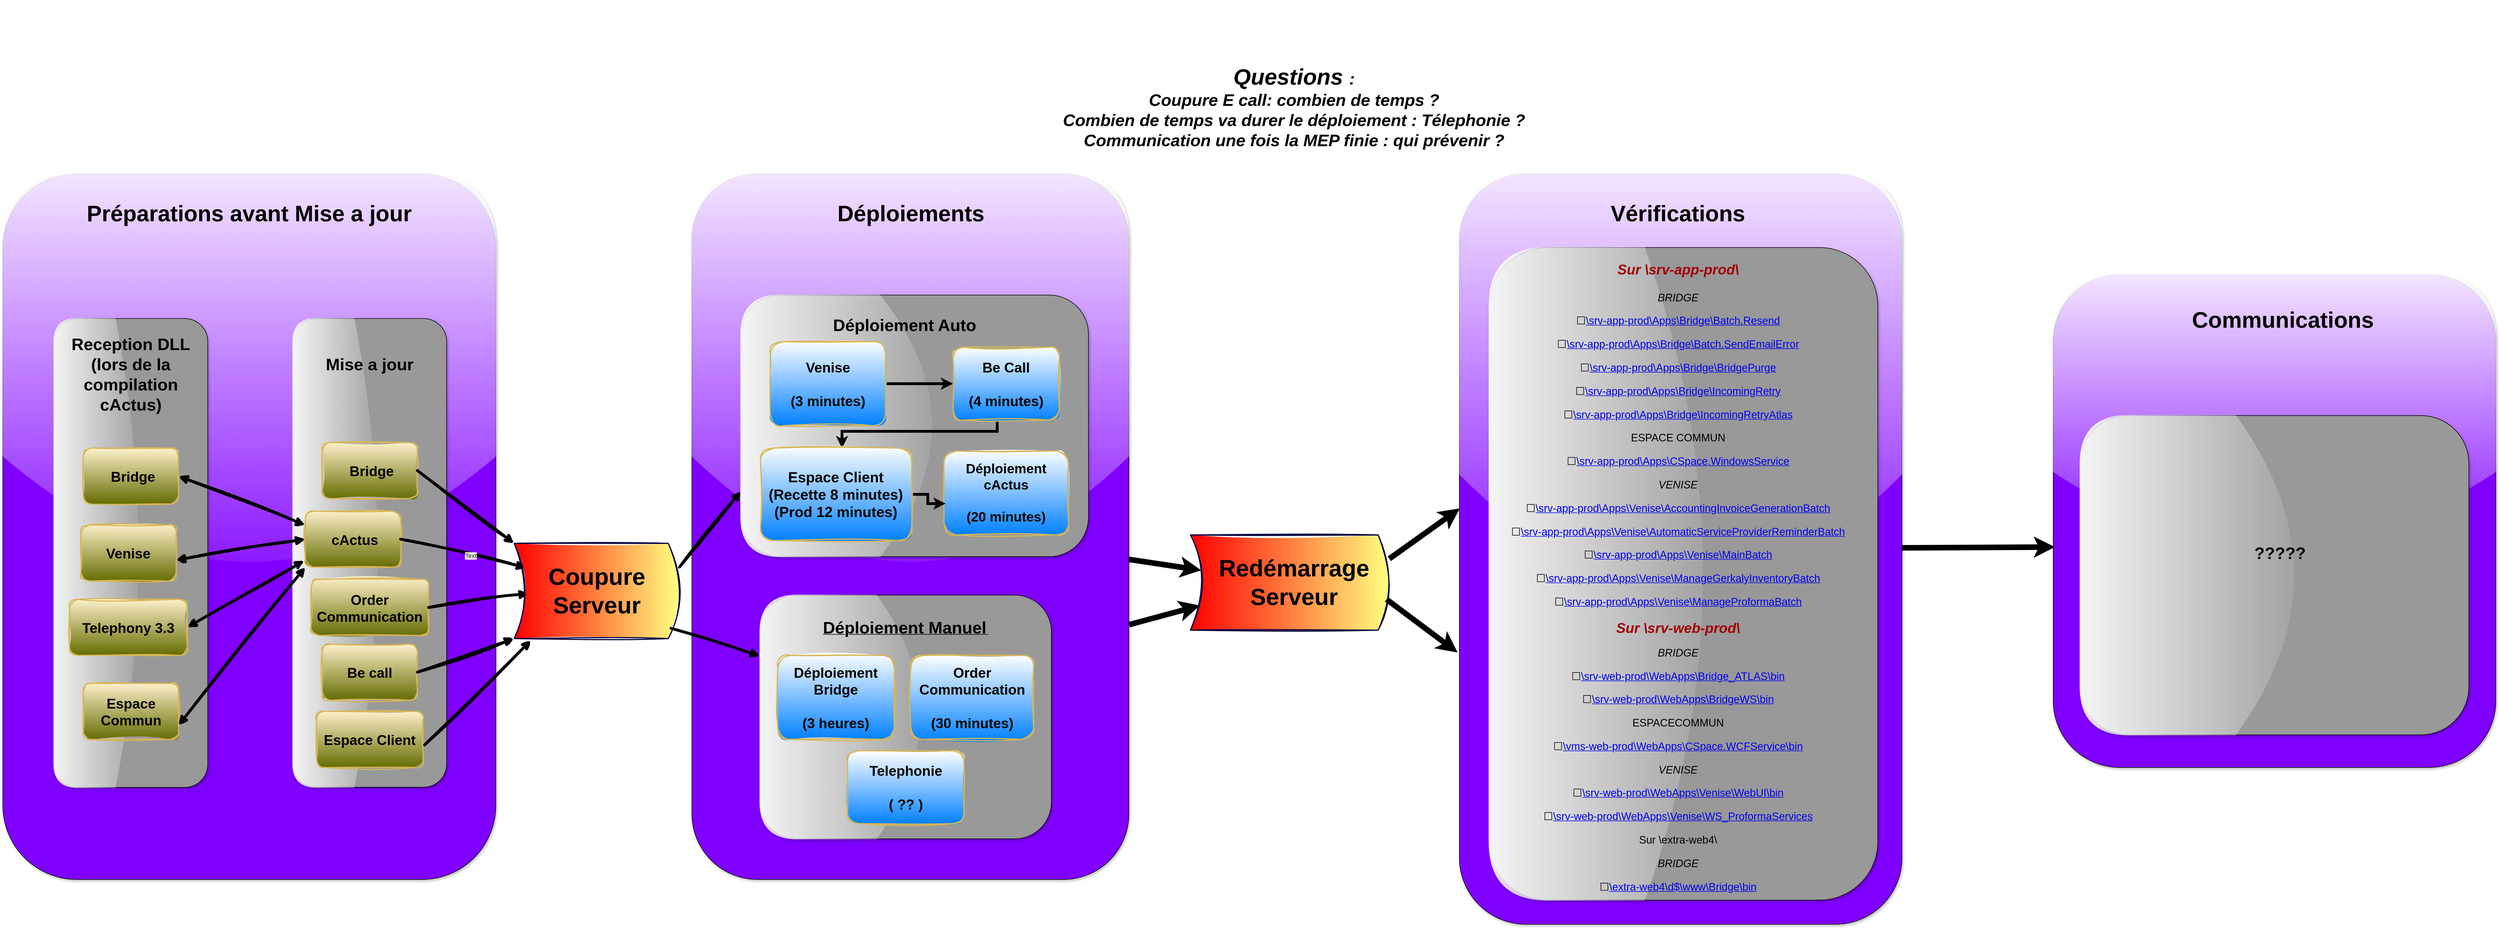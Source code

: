 <mxfile version="21.8.0" type="github">
  <diagram name="Page-1" id="7k1aj2y8sR3ZM2Jb246o">
    <mxGraphModel dx="3695" dy="2621" grid="1" gridSize="10" guides="1" tooltips="1" connect="1" arrows="1" fold="1" page="1" pageScale="1" pageWidth="827" pageHeight="1169" background="#ffffff" math="0" shadow="0">
      <root>
        <mxCell id="0" />
        <mxCell id="1" parent="0" />
        <mxCell id="R8f2JgNvHEQ_gIDhfDC0-46" value="" style="rounded=1;whiteSpace=wrap;html=1;glass=1;shadow=1;fillColor=#8000ff;fillStyle=auto;" parent="1" vertex="1">
          <mxGeometry x="2910" y="40" width="790" height="880" as="geometry" />
        </mxCell>
        <mxCell id="R8f2JgNvHEQ_gIDhfDC0-31" value="" style="rounded=1;whiteSpace=wrap;html=1;glass=1;shadow=1;fillColor=#8000ff;fillStyle=auto;" parent="1" vertex="1">
          <mxGeometry x="480" y="-140" width="780" height="1260" as="geometry" />
        </mxCell>
        <mxCell id="R8f2JgNvHEQ_gIDhfDC0-28" value="" style="rounded=1;whiteSpace=wrap;html=1;glass=1;shadow=1;fillColor=#8000ff;fillStyle=auto;" parent="1" vertex="1">
          <mxGeometry x="-750" y="-140" width="880" height="1260" as="geometry" />
        </mxCell>
        <mxCell id="R8f2JgNvHEQ_gIDhfDC0-17" value="" style="rounded=1;whiteSpace=wrap;html=1;rotation=-90;fillColor=#999999;shadow=1;glass=1;" parent="1" vertex="1">
          <mxGeometry x="644.17" y="570" width="435.05" height="520" as="geometry" />
        </mxCell>
        <mxCell id="R8f2JgNvHEQ_gIDhfDC0-15" value="" style="rounded=1;whiteSpace=wrap;html=1;rotation=-90;fillColor=#999999;shadow=1;glass=1;" parent="1" vertex="1">
          <mxGeometry x="644.17" width="466.97" height="620.44" as="geometry" />
        </mxCell>
        <mxCell id="R8f2JgNvHEQ_gIDhfDC0-8" value="" style="rounded=1;whiteSpace=wrap;html=1;rotation=-90;fillColor=#999999;shadow=1;glass=1;" parent="1" vertex="1">
          <mxGeometry x="-940" y="400" width="837.18" height="274.38" as="geometry" />
        </mxCell>
        <mxCell id="R8f2JgNvHEQ_gIDhfDC0-7" value="" style="rounded=1;whiteSpace=wrap;html=1;rotation=-90;fillColor=#999999;shadow=1;glass=1;" parent="1" vertex="1">
          <mxGeometry x="-513.4" y="399.81" width="836.8" height="274.38" as="geometry" />
        </mxCell>
        <mxCell id="wenwSTG3TXSl4FGpa-59-1" value="&lt;div style=&quot;font-size: 25px;&quot;&gt;&lt;font style=&quot;font-size: 25px;&quot;&gt;&lt;b&gt;&amp;nbsp;Bridge&lt;/b&gt;&lt;b&gt;&lt;font style=&quot;font-size: 25px;&quot;&gt;&lt;br&gt;&lt;/font&gt;&lt;/b&gt;&lt;/font&gt;&lt;/div&gt;" style="rounded=1;whiteSpace=wrap;html=1;fillColor=#fff2cc;strokeColor=#d6b656;gradientColor=#646c00;sketch=1;curveFitting=1;jiggle=2;shadow=0;strokeWidth=2;" parent="1" vertex="1">
          <mxGeometry x="-180" y="340" width="170" height="100" as="geometry" />
        </mxCell>
        <mxCell id="wenwSTG3TXSl4FGpa-59-3" value="&lt;div style=&quot;font-size: 21px;&quot;&gt;&lt;font size=&quot;1&quot;&gt;&lt;b&gt;&lt;font style=&quot;font-size: 25px;&quot;&gt;&amp;nbsp;cActus&lt;/font&gt;&lt;/b&gt;&lt;/font&gt;&lt;/div&gt;" style="rounded=1;whiteSpace=wrap;html=1;fillColor=#fff2cc;strokeColor=#d6b656;gradientColor=#646c00;sketch=1;curveFitting=1;jiggle=2;shadow=0;strokeWidth=2;" parent="1" vertex="1">
          <mxGeometry x="-210" y="462.5" width="170" height="100" as="geometry" />
        </mxCell>
        <mxCell id="wenwSTG3TXSl4FGpa-59-4" value="" style="endArrow=classic;html=1;rounded=0;exitX=1;exitY=0.5;exitDx=0;exitDy=0;entryX=1;entryY=1;entryDx=0;entryDy=0;sketch=1;curveFitting=1;jiggle=2;shadow=0;strokeWidth=5;" parent="1" source="wenwSTG3TXSl4FGpa-59-1" target="wenwSTG3TXSl4FGpa-59-17" edge="1">
          <mxGeometry width="50" height="50" relative="1" as="geometry">
            <mxPoint x="200" y="670" as="sourcePoint" />
            <mxPoint x="137.98" y="574.98" as="targetPoint" />
          </mxGeometry>
        </mxCell>
        <mxCell id="wenwSTG3TXSl4FGpa-59-5" value="" style="endArrow=classic;html=1;rounded=0;exitX=1;exitY=0.5;exitDx=0;exitDy=0;entryX=0.927;entryY=0.746;entryDx=0;entryDy=0;sketch=1;curveFitting=1;jiggle=2;shadow=0;strokeWidth=5;entryPerimeter=0;" parent="1" source="wenwSTG3TXSl4FGpa-59-3" target="wenwSTG3TXSl4FGpa-59-17" edge="1">
          <mxGeometry width="50" height="50" relative="1" as="geometry">
            <mxPoint x="80" y="540" as="sourcePoint" />
            <mxPoint x="139.0" y="595.0" as="targetPoint" />
          </mxGeometry>
        </mxCell>
        <mxCell id="R8f2JgNvHEQ_gIDhfDC0-33" value="Text" style="edgeLabel;html=1;align=center;verticalAlign=middle;resizable=0;points=[];" parent="wenwSTG3TXSl4FGpa-59-5" vertex="1" connectable="0">
          <mxGeometry x="0.125" y="-1" relative="1" as="geometry">
            <mxPoint x="-1" as="offset" />
          </mxGeometry>
        </mxCell>
        <mxCell id="wenwSTG3TXSl4FGpa-59-7" value="&lt;div style=&quot;font-size: 25px;&quot;&gt;&lt;font style=&quot;font-size: 25px;&quot;&gt;&lt;b&gt;Order Communication&lt;/b&gt; &lt;br&gt;&lt;/font&gt;&lt;/div&gt;" style="rounded=1;whiteSpace=wrap;html=1;fillColor=#fff2cc;strokeColor=#d6b656;gradientColor=#646c00;sketch=1;curveFitting=1;jiggle=2;shadow=0;strokeWidth=2;" parent="1" vertex="1">
          <mxGeometry x="-200" y="584.5" width="210" height="100" as="geometry" />
        </mxCell>
        <mxCell id="wenwSTG3TXSl4FGpa-59-8" value="" style="endArrow=classic;html=1;rounded=0;exitX=1;exitY=0.5;exitDx=0;exitDy=0;entryX=0.911;entryY=0.475;entryDx=0;entryDy=0;sketch=1;curveFitting=1;jiggle=2;shadow=0;strokeWidth=5;entryPerimeter=0;" parent="1" source="wenwSTG3TXSl4FGpa-59-7" target="wenwSTG3TXSl4FGpa-59-17" edge="1">
          <mxGeometry width="50" height="50" relative="1" as="geometry">
            <mxPoint y="650" as="sourcePoint" />
            <mxPoint x="139.0" y="630.0" as="targetPoint" />
          </mxGeometry>
        </mxCell>
        <mxCell id="wenwSTG3TXSl4FGpa-59-9" value="&lt;div style=&quot;font-size: 25px;&quot;&gt;&lt;font style=&quot;font-size: 25px;&quot;&gt;&lt;b&gt;Be call&lt;/b&gt;&lt;br&gt;&lt;/font&gt;&lt;/div&gt;" style="rounded=1;whiteSpace=wrap;html=1;fillColor=#fff2cc;strokeColor=#d6b656;gradientColor=#646c00;sketch=1;curveFitting=1;jiggle=2;shadow=0;strokeWidth=2;" parent="1" vertex="1">
          <mxGeometry x="-180" y="700" width="170" height="100" as="geometry" />
        </mxCell>
        <mxCell id="wenwSTG3TXSl4FGpa-59-10" value="" style="endArrow=classic;html=1;rounded=0;exitX=1;exitY=0.5;exitDx=0;exitDy=0;entryX=1;entryY=0;entryDx=0;entryDy=0;sketch=1;curveFitting=1;jiggle=2;shadow=0;strokeWidth=5;" parent="1" source="wenwSTG3TXSl4FGpa-59-9" target="wenwSTG3TXSl4FGpa-59-17" edge="1">
          <mxGeometry width="50" height="50" relative="1" as="geometry">
            <mxPoint y="700" as="sourcePoint" />
            <mxPoint x="140.02" y="657.02" as="targetPoint" />
          </mxGeometry>
        </mxCell>
        <mxCell id="wenwSTG3TXSl4FGpa-59-11" value="&lt;div style=&quot;font-size: 21px;&quot;&gt;&lt;font size=&quot;1&quot;&gt;&lt;b style=&quot;font-size: 25px;&quot;&gt;Telephony 3.3&lt;/b&gt;&lt;/font&gt;&lt;/div&gt;" style="rounded=1;whiteSpace=wrap;html=1;fillColor=#fff2cc;strokeColor=#d6b656;gradientColor=#646c00;sketch=1;curveFitting=1;jiggle=2;shadow=0;strokeWidth=2;" parent="1" vertex="1">
          <mxGeometry x="-630.71" y="620" width="210" height="100" as="geometry" />
        </mxCell>
        <mxCell id="wenwSTG3TXSl4FGpa-59-13" value="" style="endArrow=classic;startArrow=classic;html=1;rounded=0;exitX=-0.01;exitY=0.884;exitDx=0;exitDy=0;entryX=1;entryY=0.5;entryDx=0;entryDy=0;sketch=1;curveFitting=1;jiggle=2;shadow=0;strokeWidth=5;exitPerimeter=0;" parent="1" source="wenwSTG3TXSl4FGpa-59-3" target="wenwSTG3TXSl4FGpa-59-11" edge="1">
          <mxGeometry width="50" height="50" relative="1" as="geometry">
            <mxPoint x="310" y="600" as="sourcePoint" />
            <mxPoint x="360" y="550" as="targetPoint" />
            <Array as="points" />
          </mxGeometry>
        </mxCell>
        <mxCell id="wenwSTG3TXSl4FGpa-59-14" value="&lt;div style=&quot;font-size: 21px;&quot;&gt;&lt;font size=&quot;1&quot;&gt;&lt;b style=&quot;font-size: 25px;&quot;&gt;Venise&lt;/b&gt;&lt;/font&gt;&lt;/div&gt;" style="rounded=1;whiteSpace=wrap;html=1;fillColor=#fff2cc;strokeColor=#d6b656;gradientColor=#646c00;sketch=1;curveFitting=1;jiggle=2;shadow=0;strokeWidth=2;" parent="1" vertex="1">
          <mxGeometry x="-610.71" y="487.19" width="170" height="100" as="geometry" />
        </mxCell>
        <mxCell id="wenwSTG3TXSl4FGpa-59-17" value="" style="shape=dataStorage;whiteSpace=wrap;html=1;fixedSize=1;rotation=-180;gradientColor=#ff0000;fillColor=#ffff80;gradientDirection=east;sketch=1;curveFitting=1;jiggle=2;shadow=0;strokeWidth=2;strokeColor=#000040;" parent="1" vertex="1">
          <mxGeometry x="162.81" y="520" width="295" height="170" as="geometry" />
        </mxCell>
        <mxCell id="wenwSTG3TXSl4FGpa-59-18" value="&lt;font style=&quot;font-size: 42px;&quot;&gt;&lt;br&gt;&lt;b&gt;&lt;font style=&quot;font-size: 42px;&quot;&gt;Coupure Serveur&lt;/font&gt;&lt;/b&gt;&lt;br&gt;&lt;br&gt;&lt;/font&gt;" style="text;html=1;strokeColor=none;fillColor=none;align=center;verticalAlign=middle;whiteSpace=wrap;rounded=0;" parent="1" vertex="1">
          <mxGeometry x="220" y="562.5" width="180.62" height="85" as="geometry" />
        </mxCell>
        <mxCell id="R8f2JgNvHEQ_gIDhfDC0-3" value="&lt;b style=&quot;font-size: 30px;&quot;&gt;Mise a jour &lt;br&gt;&lt;/b&gt;" style="text;html=1;strokeColor=none;fillColor=none;align=center;verticalAlign=middle;whiteSpace=wrap;rounded=0;" parent="1" vertex="1">
          <mxGeometry x="-210" y="170" width="230" height="60" as="geometry" />
        </mxCell>
        <mxCell id="R8f2JgNvHEQ_gIDhfDC0-9" value="&lt;font style=&quot;font-size: 30px;&quot;&gt;&lt;b&gt;Reception DLL (lors de la compilation cActus)&lt;/b&gt;&lt;font style=&quot;font-size: 30px;&quot;&gt;&lt;b&gt;&lt;br&gt;&lt;/b&gt;&lt;/font&gt;&lt;/font&gt;" style="text;html=1;strokeColor=none;fillColor=none;align=center;verticalAlign=middle;whiteSpace=wrap;rounded=0;" parent="1" vertex="1">
          <mxGeometry x="-630.71" y="150" width="218.59" height="135" as="geometry" />
        </mxCell>
        <mxCell id="R8f2JgNvHEQ_gIDhfDC0-10" value="" style="endArrow=classic;startArrow=classic;html=1;rounded=0;entryX=0.998;entryY=0.627;entryDx=0;entryDy=0;sketch=1;curveFitting=1;jiggle=2;shadow=0;strokeWidth=5;entryPerimeter=0;exitX=0;exitY=0.5;exitDx=0;exitDy=0;" parent="1" source="wenwSTG3TXSl4FGpa-59-3" target="wenwSTG3TXSl4FGpa-59-14" edge="1">
          <mxGeometry width="50" height="50" relative="1" as="geometry">
            <mxPoint x="-170" y="580" as="sourcePoint" />
            <mxPoint x="-440" y="680" as="targetPoint" />
            <Array as="points" />
          </mxGeometry>
        </mxCell>
        <mxCell id="R8f2JgNvHEQ_gIDhfDC0-12" value="&lt;div style=&quot;font-size: 25px;&quot;&gt;&lt;font style=&quot;font-size: 25px;&quot;&gt;&lt;b&gt;&lt;font style=&quot;font-size: 25px;&quot;&gt;Espace Client &lt;/font&gt;&lt;/b&gt;&lt;br&gt;&lt;/font&gt;&lt;/div&gt;" style="rounded=1;whiteSpace=wrap;html=1;fillColor=#fff2cc;strokeColor=#d6b656;gradientColor=#646c00;sketch=1;curveFitting=1;jiggle=2;shadow=0;strokeWidth=2;" parent="1" vertex="1">
          <mxGeometry x="-190" y="820" width="190" height="100" as="geometry" />
        </mxCell>
        <mxCell id="R8f2JgNvHEQ_gIDhfDC0-13" value="" style="endArrow=classic;html=1;rounded=0;exitX=1.015;exitY=0.599;exitDx=0;exitDy=0;entryX=0.898;entryY=-0.019;entryDx=0;entryDy=0;sketch=1;curveFitting=1;jiggle=2;shadow=0;strokeWidth=5;exitPerimeter=0;entryPerimeter=0;" parent="1" source="R8f2JgNvHEQ_gIDhfDC0-12" target="wenwSTG3TXSl4FGpa-59-17" edge="1">
          <mxGeometry width="50" height="50" relative="1" as="geometry">
            <mxPoint y="760" as="sourcePoint" />
            <mxPoint x="138" y="688" as="targetPoint" />
          </mxGeometry>
        </mxCell>
        <mxCell id="R8f2JgNvHEQ_gIDhfDC0-16" value="&lt;font size=&quot;1&quot;&gt;&lt;b style=&quot;font-size: 30px;&quot;&gt;Déploiement Auto&lt;/b&gt;&lt;/font&gt;&amp;nbsp; " style="text;html=1;strokeColor=none;fillColor=none;align=center;verticalAlign=middle;whiteSpace=wrap;rounded=0;" parent="1" vertex="1">
          <mxGeometry x="633.39" y="100" width="456.6" height="60" as="geometry" />
        </mxCell>
        <mxCell id="R8f2JgNvHEQ_gIDhfDC0-18" value="&lt;u&gt;&lt;font size=&quot;1&quot;&gt;&lt;b style=&quot;font-size: 30px;&quot;&gt;Déploiement Manuel&lt;/b&gt;&lt;/font&gt;&amp;nbsp; &lt;/u&gt;" style="text;html=1;strokeColor=none;fillColor=none;align=center;verticalAlign=middle;whiteSpace=wrap;rounded=0;" parent="1" vertex="1">
          <mxGeometry x="633.39" y="640" width="456.6" height="60" as="geometry" />
        </mxCell>
        <mxCell id="R8f2JgNvHEQ_gIDhfDC0-19" value="" style="endArrow=classic;html=1;rounded=0;exitX=0.051;exitY=0.108;exitDx=0;exitDy=0;entryX=0.75;entryY=0;entryDx=0;entryDy=0;shadow=0;strokeWidth=5;exitPerimeter=0;sketch=1;curveFitting=1;jiggle=2;" parent="1" source="wenwSTG3TXSl4FGpa-59-17" target="R8f2JgNvHEQ_gIDhfDC0-17" edge="1">
          <mxGeometry width="50" height="50" relative="1" as="geometry">
            <mxPoint x="385.63" y="720" as="sourcePoint" />
            <mxPoint x="575.63" y="880" as="targetPoint" />
          </mxGeometry>
        </mxCell>
        <mxCell id="R8f2JgNvHEQ_gIDhfDC0-20" value="" style="endArrow=classic;html=1;rounded=0;exitX=0;exitY=0.75;exitDx=0;exitDy=0;entryX=0.25;entryY=0;entryDx=0;entryDy=0;sketch=1;curveFitting=1;jiggle=2;shadow=0;strokeWidth=5;" parent="1" source="wenwSTG3TXSl4FGpa-59-17" target="R8f2JgNvHEQ_gIDhfDC0-15" edge="1">
          <mxGeometry width="50" height="50" relative="1" as="geometry">
            <mxPoint x="413" y="170" as="sourcePoint" />
            <mxPoint x="602" y="333" as="targetPoint" />
          </mxGeometry>
        </mxCell>
        <mxCell id="R8f2JgNvHEQ_gIDhfDC0-21" value="&lt;div style=&quot;font-size: 25px;&quot;&gt;&lt;font style=&quot;font-size: 25px;&quot;&gt;&lt;b&gt;Déploiement Bridge&lt;/b&gt;&lt;/font&gt;&lt;/div&gt;&lt;div style=&quot;font-size: 25px;&quot;&gt;&lt;font style=&quot;font-size: 25px;&quot;&gt;&lt;b&gt;&lt;br&gt;&lt;/b&gt;&lt;b&gt;&lt;font style=&quot;font-size: 25px;&quot;&gt; &lt;/font&gt;&lt;/b&gt;&lt;/font&gt;&lt;/div&gt;&lt;div style=&quot;font-size: 25px;&quot;&gt;&lt;font style=&quot;font-size: 25px;&quot;&gt;&lt;b&gt;&lt;font style=&quot;font-size: 25px;&quot;&gt;(3 heures)&lt;/font&gt;&lt;/b&gt;&lt;/font&gt;&lt;/div&gt;" style="rounded=1;whiteSpace=wrap;html=1;fillColor=#0080ff;strokeColor=#d6b656;gradientColor=#ffffff;sketch=1;curveFitting=1;jiggle=2;shadow=0;strokeWidth=2;fillStyle=solid;gradientDirection=north;" parent="1" vertex="1">
          <mxGeometry x="633.39" y="720" width="208.08" height="150" as="geometry" />
        </mxCell>
        <mxCell id="R8f2JgNvHEQ_gIDhfDC0-22" value="&lt;div style=&quot;font-size: 24px;&quot;&gt;&lt;font style=&quot;font-size: 24px;&quot;&gt;&lt;b&gt;Déploiement cActus&lt;/b&gt;&lt;/font&gt;&lt;/div&gt;&lt;div style=&quot;font-size: 24px;&quot;&gt;&lt;font style=&quot;font-size: 24px;&quot;&gt;&lt;b&gt;&lt;br&gt;&lt;/b&gt;&lt;b&gt;&lt;font style=&quot;font-size: 24px;&quot;&gt; &lt;/font&gt;&lt;/b&gt;&lt;/font&gt;&lt;/div&gt;&lt;div style=&quot;font-size: 24px;&quot;&gt;&lt;font style=&quot;font-size: 24px;&quot;&gt;&lt;b&gt;&lt;font style=&quot;font-size: 24px;&quot;&gt;(20 minutes)&lt;/font&gt;&lt;/b&gt;&lt;/font&gt;&lt;/div&gt;" style="rounded=1;whiteSpace=wrap;html=1;fillColor=#0080ff;strokeColor=#d6b656;gradientColor=#ffffff;sketch=1;curveFitting=1;jiggle=2;shadow=0;strokeWidth=2;fillStyle=solid;gradientDirection=north;" parent="1" vertex="1">
          <mxGeometry x="930" y="355" width="222.25" height="150" as="geometry" />
        </mxCell>
        <mxCell id="R8f2JgNvHEQ_gIDhfDC0-23" value="&lt;div style=&quot;font-size: 25px;&quot;&gt;&lt;font style=&quot;font-size: 25px;&quot;&gt;&lt;b&gt;Order&lt;/b&gt;&lt;/font&gt;&lt;/div&gt;&lt;div style=&quot;font-size: 25px;&quot;&gt;&lt;font style=&quot;font-size: 25px;&quot;&gt;&lt;b&gt;Communication&lt;/b&gt;&lt;/font&gt;&lt;/div&gt;&lt;div style=&quot;font-size: 25px;&quot;&gt;&lt;font style=&quot;font-size: 25px;&quot;&gt;&lt;b&gt;&lt;br&gt;&lt;/b&gt;&lt;b&gt;&lt;font style=&quot;font-size: 25px;&quot;&gt; &lt;/font&gt;&lt;/b&gt;&lt;/font&gt;&lt;/div&gt;&lt;div style=&quot;font-size: 25px;&quot;&gt;&lt;font style=&quot;font-size: 25px;&quot;&gt;&lt;b&gt;&lt;font style=&quot;font-size: 25px;&quot;&gt;(30 minutes)&lt;/font&gt;&lt;/b&gt;&lt;/font&gt;&lt;/div&gt;" style="rounded=1;whiteSpace=wrap;html=1;fillColor=#0080ff;strokeColor=#d6b656;gradientColor=#ffffff;sketch=1;curveFitting=1;jiggle=2;shadow=0;strokeWidth=2;fillStyle=solid;gradientDirection=north;" parent="1" vertex="1">
          <mxGeometry x="870.77" y="720" width="219.22" height="150" as="geometry" />
        </mxCell>
        <mxCell id="D4PAs6iwr3IipX_CCxTV-9" style="edgeStyle=orthogonalEdgeStyle;rounded=0;orthogonalLoop=1;jettySize=auto;html=1;strokeWidth=5;" edge="1" parent="1" source="R8f2JgNvHEQ_gIDhfDC0-24" target="R8f2JgNvHEQ_gIDhfDC0-25">
          <mxGeometry relative="1" as="geometry">
            <Array as="points">
              <mxPoint x="1025" y="320" />
              <mxPoint x="748" y="320" />
            </Array>
          </mxGeometry>
        </mxCell>
        <mxCell id="R8f2JgNvHEQ_gIDhfDC0-24" value="&lt;div style=&quot;font-size: 25px;&quot;&gt;&lt;font style=&quot;font-size: 25px;&quot;&gt;&lt;b&gt;Be Call&lt;/b&gt;&lt;/font&gt;&lt;/div&gt;&lt;div style=&quot;font-size: 25px;&quot;&gt;&lt;font style=&quot;font-size: 25px;&quot;&gt;&lt;b&gt;&lt;br&gt;&lt;/b&gt;&lt;b&gt;&lt;font style=&quot;font-size: 25px;&quot;&gt; &lt;/font&gt;&lt;/b&gt;&lt;/font&gt;&lt;/div&gt;&lt;div style=&quot;font-size: 25px;&quot;&gt;&lt;font style=&quot;font-size: 25px;&quot;&gt;&lt;b&gt;&lt;font style=&quot;font-size: 25px;&quot;&gt;(4 minutes)&lt;/font&gt;&lt;/b&gt;&lt;/font&gt;&lt;/div&gt;" style="rounded=1;whiteSpace=wrap;html=1;fillColor=#0080ff;strokeColor=#d6b656;gradientColor=#ffffff;sketch=1;curveFitting=1;jiggle=2;shadow=0;strokeWidth=2;fillStyle=solid;gradientDirection=north;" parent="1" vertex="1">
          <mxGeometry x="946.13" y="170" width="190" height="130" as="geometry" />
        </mxCell>
        <mxCell id="D4PAs6iwr3IipX_CCxTV-10" style="edgeStyle=orthogonalEdgeStyle;rounded=0;orthogonalLoop=1;jettySize=auto;html=1;strokeWidth=5;entryX=0.013;entryY=0.627;entryDx=0;entryDy=0;entryPerimeter=0;" edge="1" parent="1" source="R8f2JgNvHEQ_gIDhfDC0-25" target="R8f2JgNvHEQ_gIDhfDC0-22">
          <mxGeometry relative="1" as="geometry" />
        </mxCell>
        <mxCell id="R8f2JgNvHEQ_gIDhfDC0-25" value="&lt;div style=&quot;font-size: 26px;&quot;&gt;&lt;font style=&quot;font-size: 26px;&quot;&gt;&lt;b&gt;Espace Client&lt;/b&gt;&lt;/font&gt;&lt;/div&gt;&lt;div style=&quot;font-size: 26px;&quot;&gt;&lt;font style=&quot;font-size: 26px;&quot;&gt;&lt;b&gt;&lt;font style=&quot;font-size: 26px;&quot;&gt;(Recette 8 minutes)&lt;/font&gt;&lt;/b&gt;&lt;/font&gt;&lt;/div&gt;&lt;div style=&quot;font-size: 26px;&quot;&gt;&lt;font style=&quot;font-size: 26px;&quot;&gt;&lt;b&gt;&lt;font style=&quot;font-size: 26px;&quot;&gt;(Prod 12 minutes)&lt;/font&gt;&lt;/b&gt;&lt;/font&gt;&lt;/div&gt;" style="rounded=1;whiteSpace=wrap;html=1;fillColor=#0080ff;strokeColor=#d6b656;gradientColor=#ffffff;sketch=1;curveFitting=1;jiggle=2;shadow=0;strokeWidth=2;fillStyle=solid;gradientDirection=north;" parent="1" vertex="1">
          <mxGeometry x="602.43" y="350" width="270" height="165" as="geometry" />
        </mxCell>
        <mxCell id="D4PAs6iwr3IipX_CCxTV-8" style="edgeStyle=orthogonalEdgeStyle;rounded=0;orthogonalLoop=1;jettySize=auto;html=1;strokeWidth=5;" edge="1" parent="1" source="R8f2JgNvHEQ_gIDhfDC0-26" target="R8f2JgNvHEQ_gIDhfDC0-24">
          <mxGeometry relative="1" as="geometry" />
        </mxCell>
        <mxCell id="R8f2JgNvHEQ_gIDhfDC0-26" value="&lt;div style=&quot;font-size: 25px;&quot;&gt;&lt;font style=&quot;font-size: 25px;&quot;&gt;&lt;b&gt;Venise&lt;/b&gt;&lt;/font&gt;&lt;/div&gt;&lt;div style=&quot;font-size: 25px;&quot;&gt;&lt;font style=&quot;font-size: 25px;&quot;&gt;&lt;b&gt;&lt;br&gt;&lt;/b&gt;&lt;b&gt;&lt;font style=&quot;font-size: 25px;&quot;&gt; &lt;/font&gt;&lt;/b&gt;&lt;/font&gt;&lt;/div&gt;&lt;div style=&quot;font-size: 25px;&quot;&gt;&lt;font style=&quot;font-size: 25px;&quot;&gt;&lt;b&gt;&lt;font style=&quot;font-size: 25px;&quot;&gt;(3 minutes)&lt;/font&gt;&lt;/b&gt;&lt;/font&gt;&lt;/div&gt;" style="rounded=1;whiteSpace=wrap;html=1;fillColor=#0080ff;strokeColor=#d6b656;gradientColor=#ffffff;sketch=1;curveFitting=1;jiggle=2;shadow=0;strokeWidth=2;fillStyle=solid;gradientDirection=north;" parent="1" vertex="1">
          <mxGeometry x="620" y="160" width="205.83" height="150" as="geometry" />
        </mxCell>
        <mxCell id="R8f2JgNvHEQ_gIDhfDC0-27" value="&lt;div style=&quot;font-size: 25px;&quot;&gt;&lt;font style=&quot;font-size: 25px;&quot;&gt;&lt;b&gt;Telephonie&lt;/b&gt;&lt;/font&gt;&lt;/div&gt;&lt;div style=&quot;font-size: 25px;&quot;&gt;&lt;font style=&quot;font-size: 25px;&quot;&gt;&lt;b&gt;&lt;br&gt;&lt;/b&gt;&lt;b&gt;&lt;font style=&quot;font-size: 25px;&quot;&gt; &lt;/font&gt;&lt;/b&gt;&lt;/font&gt;&lt;/div&gt;&lt;div style=&quot;font-size: 25px;&quot;&gt;&lt;font style=&quot;font-size: 25px;&quot;&gt;&lt;b&gt;&lt;font style=&quot;font-size: 25px;&quot;&gt;( ?? )&lt;/font&gt;&lt;/b&gt;&lt;/font&gt;&lt;/div&gt;" style="rounded=1;whiteSpace=wrap;html=1;fillColor=#0080ff;strokeColor=#d6b656;gradientColor=#ffffff;sketch=1;curveFitting=1;jiggle=2;shadow=0;strokeWidth=2;fillStyle=solid;gradientDirection=north;" parent="1" vertex="1">
          <mxGeometry x="757.65" y="890.27" width="208.08" height="130" as="geometry" />
        </mxCell>
        <mxCell id="R8f2JgNvHEQ_gIDhfDC0-29" value="&lt;b&gt;&lt;font style=&quot;font-size: 40px;&quot;&gt;Préparations avant Mise a jour&lt;/font&gt;&lt;/b&gt;" style="text;html=1;strokeColor=none;fillColor=none;align=center;verticalAlign=middle;whiteSpace=wrap;rounded=0;" parent="1" vertex="1">
          <mxGeometry x="-660" y="-140" width="700" height="140" as="geometry" />
        </mxCell>
        <mxCell id="R8f2JgNvHEQ_gIDhfDC0-32" value="&lt;div&gt;&lt;b&gt;&lt;font style=&quot;font-size: 40px;&quot;&gt;Déploiements&lt;/font&gt;&lt;/b&gt;&lt;/div&gt;" style="text;html=1;strokeColor=none;fillColor=none;align=center;verticalAlign=middle;whiteSpace=wrap;rounded=0;" parent="1" vertex="1">
          <mxGeometry x="521.21" y="-140" width="700" height="140" as="geometry" />
        </mxCell>
        <mxCell id="R8f2JgNvHEQ_gIDhfDC0-34" value="" style="rounded=1;whiteSpace=wrap;html=1;glass=1;shadow=1;fillColor=#8000ff;fillStyle=auto;" parent="1" vertex="1">
          <mxGeometry x="1850" y="-140" width="790" height="1340" as="geometry" />
        </mxCell>
        <mxCell id="R8f2JgNvHEQ_gIDhfDC0-35" value="&lt;div&gt;&lt;b&gt;&lt;font style=&quot;font-size: 40px;&quot;&gt;Vérifications&lt;/font&gt;&lt;/b&gt;&lt;/div&gt;" style="text;html=1;strokeColor=none;fillColor=none;align=center;verticalAlign=middle;whiteSpace=wrap;rounded=0;" parent="1" vertex="1">
          <mxGeometry x="1890" y="-140" width="700" height="140" as="geometry" />
        </mxCell>
        <mxCell id="R8f2JgNvHEQ_gIDhfDC0-37" value="" style="rounded=1;whiteSpace=wrap;html=1;rotation=-90;fillColor=#999999;shadow=1;glass=1;" parent="1" vertex="1">
          <mxGeometry x="1667.5" y="227.5" width="1165" height="693.7" as="geometry" />
        </mxCell>
        <mxCell id="R8f2JgNvHEQ_gIDhfDC0-36" value="&lt;p align=&quot;center&quot; style=&quot;font-size: 25px;&quot;&gt;&lt;font color=&quot;#a00000&quot;&gt;&lt;b&gt;&lt;font style=&quot;font-size: 25px;&quot;&gt;&lt;i&gt;&lt;font style=&quot;font-size: 25px;&quot;&gt;Sur \\srv-app-prod\&lt;/font&gt;&lt;/i&gt;&lt;/font&gt;&lt;/b&gt;&lt;/font&gt;&lt;/p&gt;&lt;p align=&quot;center&quot; style=&quot;font-size: 19px;&quot;&gt;&lt;font style=&quot;font-size: 19px;&quot;&gt;&lt;span lang=&quot;EN-GB&quot;&gt;&lt;i&gt;BRIDGE&lt;/i&gt;&lt;/span&gt;&lt;/font&gt;&lt;/p&gt;&lt;p align=&quot;center&quot; style=&quot;font-size: 19px;&quot;&gt;&lt;font style=&quot;font-size: 19px;&quot;&gt;&lt;font style=&quot;font-size: 19px;&quot;&gt;&lt;span lang=&quot;EN-GB&quot;&gt;&lt;span lang=&quot;FR&quot;&gt;☐&lt;/span&gt;&lt;/span&gt;&lt;a&gt;&lt;span lang=&quot;EN-GB&quot;&gt;\\srv-app-prod\Apps\Bridge\Batch.Resend&lt;/span&gt;&lt;/a&gt;&lt;/font&gt;&lt;/font&gt;&lt;/p&gt;&lt;p align=&quot;center&quot; style=&quot;font-size: 19px;&quot;&gt;&lt;font style=&quot;font-size: 19px;&quot;&gt;&lt;font style=&quot;font-size: 19px;&quot;&gt;&lt;span lang=&quot;EN-GB&quot;&gt;&lt;span lang=&quot;FR&quot;&gt;☐&lt;/span&gt;&lt;/span&gt;&lt;a&gt;&lt;span lang=&quot;EN-GB&quot;&gt;\\srv-app-prod\Apps\Bridge\Batch.SendEmailError&lt;/span&gt;&lt;/a&gt;&lt;/font&gt;&lt;/font&gt;&lt;/p&gt;&lt;p align=&quot;center&quot; style=&quot;font-size: 19px;&quot;&gt;&lt;font style=&quot;font-size: 19px;&quot;&gt;&lt;font style=&quot;font-size: 19px;&quot;&gt;&lt;span lang=&quot;EN-GB&quot;&gt;&lt;span lang=&quot;FR&quot;&gt;☐&lt;/span&gt;&lt;/span&gt;&lt;a&gt;&lt;span lang=&quot;EN-GB&quot;&gt;\\srv-app-prod\Apps\Bridge\BridgePurge&lt;/span&gt;&lt;/a&gt;&lt;/font&gt;&lt;/font&gt;&lt;/p&gt;&lt;p align=&quot;center&quot; style=&quot;font-size: 19px;&quot;&gt;&lt;font style=&quot;font-size: 19px;&quot;&gt;&lt;font style=&quot;font-size: 19px;&quot;&gt;&lt;span lang=&quot;EN-GB&quot;&gt;&lt;span lang=&quot;FR&quot;&gt;☐&lt;/span&gt;&lt;/span&gt;&lt;a&gt;&lt;span lang=&quot;EN-GB&quot;&gt;\\srv-app-prod\Apps\Bridge\IncomingRetry&lt;/span&gt;&lt;/a&gt;&lt;/font&gt;&lt;/font&gt;&lt;/p&gt;&lt;p align=&quot;center&quot; style=&quot;font-size: 19px;&quot;&gt;&lt;font style=&quot;font-size: 19px;&quot;&gt;&lt;font style=&quot;font-size: 19px;&quot;&gt;&lt;span lang=&quot;EN-GB&quot;&gt;&lt;span lang=&quot;FR&quot;&gt;☐&lt;/span&gt;&lt;/span&gt;&lt;a&gt;&lt;span lang=&quot;EN-GB&quot;&gt;\\srv-app-prod\Apps\Bridge\IncomingRetryAtlas&lt;/span&gt;&lt;/a&gt;&lt;/font&gt;&lt;/font&gt;&lt;/p&gt;&lt;p align=&quot;center&quot; style=&quot;font-size: 19px;&quot;&gt;&lt;font style=&quot;font-size: 19px;&quot;&gt;&lt;font style=&quot;font-size: 19px;&quot;&gt;&lt;span lang=&quot;EN-GB&quot;&gt;ESPACE COMMUN&lt;/span&gt;&lt;/font&gt;&lt;/font&gt;&lt;/p&gt;&lt;p align=&quot;center&quot; style=&quot;font-size: 19px;&quot;&gt;&lt;font style=&quot;font-size: 19px;&quot;&gt;&lt;font style=&quot;font-size: 19px;&quot;&gt;&lt;span lang=&quot;EN-GB&quot;&gt;&lt;span lang=&quot;FR&quot;&gt;☐&lt;/span&gt;&lt;/span&gt;&lt;a&gt;&lt;span lang=&quot;EN-GB&quot;&gt;\\srv-app-prod\Apps\CSpace.WindowsService&lt;/span&gt;&lt;/a&gt;&lt;/font&gt;&lt;/font&gt;&lt;/p&gt;&lt;p align=&quot;center&quot; style=&quot;font-size: 19px;&quot;&gt;&lt;font style=&quot;font-size: 19px;&quot;&gt;&lt;span lang=&quot;EN-GB&quot;&gt;&lt;i&gt;VENISE&lt;/i&gt;&lt;/span&gt;&lt;/font&gt;&lt;/p&gt;&lt;p align=&quot;center&quot; style=&quot;font-size: 19px;&quot;&gt;&lt;font style=&quot;font-size: 19px;&quot;&gt;&lt;font style=&quot;font-size: 19px;&quot;&gt;&lt;span lang=&quot;EN-GB&quot;&gt;&lt;span lang=&quot;FR&quot;&gt;☐&lt;/span&gt;&lt;/span&gt;&lt;a&gt;&lt;span lang=&quot;EN-GB&quot;&gt;\\srv-app-prod\Apps\Venise\AccountingInvoiceGenerationBatch&lt;/span&gt;&lt;/a&gt;&lt;/font&gt;&lt;/font&gt;&lt;/p&gt;&lt;p align=&quot;center&quot; style=&quot;font-size: 19px;&quot;&gt;&lt;font style=&quot;font-size: 19px;&quot;&gt;&lt;font style=&quot;font-size: 19px;&quot;&gt;&lt;span lang=&quot;EN-GB&quot;&gt;&lt;span lang=&quot;FR&quot;&gt;☐&lt;/span&gt;&lt;/span&gt;&lt;a&gt;&lt;span lang=&quot;EN-GB&quot;&gt;\\srv-app-prod\Apps\Venise\AutomaticServiceProviderReminderBatch&lt;/span&gt;&lt;/a&gt;&lt;/font&gt;&lt;/font&gt;&lt;/p&gt;&lt;p align=&quot;center&quot; style=&quot;font-size: 19px;&quot;&gt;&lt;font style=&quot;font-size: 19px;&quot;&gt;&lt;font style=&quot;font-size: 19px;&quot;&gt;&lt;span lang=&quot;EN-GB&quot;&gt;&lt;span lang=&quot;FR&quot;&gt;☐&lt;/span&gt;&lt;/span&gt;&lt;a&gt;&lt;span lang=&quot;EN-GB&quot;&gt;\\srv-app-prod\Apps\Venise\MainBatch&lt;/span&gt;&lt;/a&gt;&lt;/font&gt;&lt;/font&gt;&lt;/p&gt;&lt;p align=&quot;center&quot; style=&quot;font-size: 19px;&quot;&gt;&lt;font style=&quot;font-size: 19px;&quot;&gt;&lt;font style=&quot;font-size: 19px;&quot;&gt;&lt;span lang=&quot;EN-GB&quot;&gt;&lt;span lang=&quot;FR&quot;&gt;☐&lt;/span&gt;&lt;/span&gt;&lt;a&gt;&lt;span lang=&quot;EN-GB&quot;&gt;\\srv-app-prod\Apps\Venise\ManageGerkalyInventoryBatch&lt;/span&gt;&lt;/a&gt;&lt;/font&gt;&lt;/font&gt;&lt;/p&gt;&lt;p align=&quot;center&quot; style=&quot;font-size: 19px;&quot;&gt;&lt;font style=&quot;font-size: 19px;&quot;&gt;&lt;font style=&quot;font-size: 19px;&quot;&gt;&lt;span lang=&quot;EN-GB&quot;&gt;&lt;span lang=&quot;FR&quot;&gt;☐&lt;/span&gt;&lt;/span&gt;&lt;a&gt;&lt;span lang=&quot;EN-GB&quot;&gt;\\srv-app-prod\Apps\Venise\ManageProformaBatch&lt;/span&gt;&lt;/a&gt;&lt;/font&gt;&lt;/font&gt;&lt;/p&gt;&lt;p align=&quot;center&quot; style=&quot;font-size: 19px;&quot;&gt;&lt;font color=&quot;#a00000&quot;&gt;&lt;b&gt;&lt;font size=&quot;1&quot;&gt;&lt;i&gt;&lt;font&gt;&lt;font&gt;&lt;span style=&quot;font-size: 25px;&quot; lang=&quot;EN-GB&quot;&gt;Sur \\srv-web-prod\&lt;/span&gt;&lt;/font&gt;&lt;/font&gt;&lt;/i&gt;&lt;/font&gt;&lt;/b&gt;&lt;/font&gt;&lt;/p&gt;&lt;p align=&quot;center&quot; style=&quot;font-size: 19px;&quot;&gt;&lt;font style=&quot;font-size: 19px;&quot;&gt;&lt;span lang=&quot;EN-GB&quot;&gt;&lt;i&gt;BRIDGE&lt;/i&gt;&lt;/span&gt;&lt;/font&gt;&lt;/p&gt;&lt;p align=&quot;center&quot; style=&quot;font-size: 19px;&quot;&gt;&lt;font style=&quot;font-size: 19px;&quot;&gt;&lt;font style=&quot;font-size: 19px;&quot;&gt;&lt;span lang=&quot;EN-GB&quot;&gt;&lt;span lang=&quot;FR&quot;&gt;☐&lt;/span&gt;&lt;/span&gt;&lt;a&gt;&lt;span lang=&quot;EN-GB&quot;&gt;\\srv-web-prod\WebApps\Bridge_ATLAS\bin&lt;/span&gt;&lt;/a&gt;&lt;/font&gt;&lt;/font&gt;&lt;/p&gt;&lt;p align=&quot;center&quot; style=&quot;font-size: 19px;&quot;&gt;&lt;font style=&quot;font-size: 19px;&quot;&gt;&lt;font style=&quot;font-size: 19px;&quot;&gt;&lt;span lang=&quot;EN-GB&quot;&gt;&lt;span lang=&quot;FR&quot;&gt;☐&lt;/span&gt;&lt;/span&gt;&lt;a&gt;&lt;span lang=&quot;EN-GB&quot;&gt;\\srv-web-prod\WebApps\BridgeWS\bin&lt;/span&gt;&lt;/a&gt;&lt;/font&gt;&lt;/font&gt;&lt;/p&gt;&lt;p align=&quot;center&quot; style=&quot;font-size: 19px;&quot;&gt;&lt;font style=&quot;font-size: 19px;&quot;&gt;&lt;font style=&quot;font-size: 19px;&quot;&gt;&lt;span lang=&quot;EN-GB&quot;&gt;ESPACECOMMUN&lt;/span&gt;&lt;/font&gt;&lt;/font&gt;&lt;/p&gt;&lt;p align=&quot;center&quot; style=&quot;font-size: 19px;&quot;&gt;&lt;font style=&quot;font-size: 19px;&quot;&gt;&lt;font style=&quot;font-size: 19px;&quot;&gt;&lt;span lang=&quot;EN-GB&quot;&gt;&lt;span lang=&quot;FR&quot;&gt;☐&lt;/span&gt;&lt;/span&gt;&lt;a&gt;&lt;span lang=&quot;EN-GB&quot;&gt;\\vms-web-prod\WebApps\CSpace.WCFService\bin&lt;/span&gt;&lt;/a&gt;&lt;/font&gt;&lt;/font&gt;&lt;/p&gt;&lt;p align=&quot;center&quot; style=&quot;font-size: 19px;&quot;&gt;&lt;font style=&quot;font-size: 19px;&quot;&gt;&lt;span lang=&quot;EN-GB&quot;&gt;&lt;i&gt;VENISE&lt;/i&gt;&lt;/span&gt;&lt;/font&gt;&lt;/p&gt;&lt;p align=&quot;center&quot; style=&quot;font-size: 19px;&quot;&gt;&lt;font style=&quot;font-size: 19px;&quot;&gt;&lt;font style=&quot;font-size: 19px;&quot;&gt;&lt;span lang=&quot;EN-GB&quot;&gt;&lt;span lang=&quot;FR&quot;&gt;☐&lt;/span&gt;&lt;/span&gt;&lt;a&gt;&lt;span lang=&quot;EN-GB&quot;&gt;\\srv-web-prod\WebApps\Venise\WebUI\bin&lt;/span&gt;&lt;/a&gt;&lt;/font&gt;&lt;/font&gt;&lt;/p&gt;&lt;p align=&quot;center&quot; style=&quot;font-size: 19px;&quot;&gt;&lt;font style=&quot;font-size: 19px;&quot;&gt;&lt;font style=&quot;font-size: 19px;&quot;&gt;&lt;span lang=&quot;EN-GB&quot;&gt;&lt;span lang=&quot;FR&quot;&gt;☐&lt;/span&gt;&lt;/span&gt;&lt;a&gt;&lt;span lang=&quot;EN-GB&quot;&gt;\\srv-web-prod\WebApps\Venise\WS_ProformaServices&lt;/span&gt;&lt;/a&gt;&lt;/font&gt;&lt;/font&gt;&lt;/p&gt;&lt;p align=&quot;center&quot; style=&quot;font-size: 19px;&quot;&gt;&lt;font style=&quot;font-size: 19px;&quot;&gt;&lt;font style=&quot;font-size: 19px;&quot;&gt;&lt;span lang=&quot;EN-GB&quot;&gt;Sur \\extra-web4\&lt;/span&gt;&lt;/font&gt;&lt;/font&gt;&lt;/p&gt;&lt;p align=&quot;center&quot; style=&quot;font-size: 19px;&quot;&gt;&lt;font style=&quot;font-size: 19px;&quot;&gt;&lt;span lang=&quot;EN-GB&quot;&gt;&lt;i&gt;BRIDGE&lt;/i&gt;&lt;/span&gt;&lt;/font&gt;&lt;/p&gt;&lt;p align=&quot;center&quot; style=&quot;font-size: 19px;&quot;&gt;&lt;font style=&quot;font-size: 19px;&quot;&gt;&lt;font style=&quot;font-size: 19px;&quot;&gt;&lt;span lang=&quot;EN-GB&quot;&gt;&lt;span lang=&quot;FR&quot;&gt;☐&lt;/span&gt;&lt;/span&gt;&lt;a&gt;&lt;span lang=&quot;EN-GB&quot;&gt;\\extra-web4\d$\www\Bridge\bin&lt;/span&gt;&lt;/a&gt;&lt;/font&gt;&lt;/font&gt;&lt;/p&gt;" style="text;html=1;strokeColor=none;fillColor=none;align=center;verticalAlign=middle;whiteSpace=wrap;rounded=0;" parent="1" vertex="1">
          <mxGeometry x="1932.5" y="133.42" width="615" height="886.85" as="geometry" />
        </mxCell>
        <mxCell id="R8f2JgNvHEQ_gIDhfDC0-38" value="" style="endArrow=classic;html=1;rounded=0;strokeWidth=10;entryX=0.946;entryY=0.629;entryDx=0;entryDy=0;entryPerimeter=0;" parent="1" source="R8f2JgNvHEQ_gIDhfDC0-31" target="R8f2JgNvHEQ_gIDhfDC0-41" edge="1">
          <mxGeometry width="50" height="50" relative="1" as="geometry">
            <mxPoint x="1200" y="550" as="sourcePoint" />
            <mxPoint x="1250" y="500" as="targetPoint" />
          </mxGeometry>
        </mxCell>
        <mxCell id="R8f2JgNvHEQ_gIDhfDC0-39" value="" style="endArrow=classic;html=1;rounded=0;strokeWidth=10;entryX=0.952;entryY=0.259;entryDx=0;entryDy=0;exitX=1.001;exitY=0.639;exitDx=0;exitDy=0;exitPerimeter=0;entryPerimeter=0;" parent="1" source="R8f2JgNvHEQ_gIDhfDC0-31" target="R8f2JgNvHEQ_gIDhfDC0-41" edge="1">
          <mxGeometry width="50" height="50" relative="1" as="geometry">
            <mxPoint x="1260" y="740" as="sourcePoint" />
            <mxPoint x="1423" y="716" as="targetPoint" />
          </mxGeometry>
        </mxCell>
        <mxCell id="R8f2JgNvHEQ_gIDhfDC0-40" value="" style="endArrow=classic;html=1;rounded=0;strokeWidth=10;exitX=0;exitY=0.75;exitDx=0;exitDy=0;entryX=0.001;entryY=0.446;entryDx=0;entryDy=0;entryPerimeter=0;" parent="1" source="R8f2JgNvHEQ_gIDhfDC0-41" target="R8f2JgNvHEQ_gIDhfDC0-34" edge="1">
          <mxGeometry width="50" height="50" relative="1" as="geometry">
            <mxPoint x="1270" y="815" as="sourcePoint" />
            <mxPoint x="1430" y="751" as="targetPoint" />
          </mxGeometry>
        </mxCell>
        <mxCell id="R8f2JgNvHEQ_gIDhfDC0-41" value="" style="shape=dataStorage;whiteSpace=wrap;html=1;fixedSize=1;rotation=-180;gradientColor=#ff0000;fillColor=#ffff80;gradientDirection=east;shadow=0;strokeWidth=2;strokeColor=#000040;sketch=1;curveFitting=1;jiggle=2;" parent="1" vertex="1">
          <mxGeometry x="1370" y="505" width="355" height="170" as="geometry" />
        </mxCell>
        <mxCell id="R8f2JgNvHEQ_gIDhfDC0-42" value="&lt;font style=&quot;font-size: 42px;&quot;&gt;&lt;br&gt;&lt;/font&gt;&lt;div align=&quot;center&quot;&gt;&lt;font style=&quot;font-size: 42px;&quot;&gt;&lt;b&gt;&lt;font style=&quot;font-size: 42px;&quot;&gt;Redémarrage Serveur&lt;/font&gt;&lt;/b&gt;&lt;/font&gt;&lt;br&gt;&lt;/div&gt;&lt;font style=&quot;font-size: 42px;&quot;&gt;&lt;br&gt;&lt;/font&gt;" style="text;html=1;strokeColor=none;fillColor=none;align=center;verticalAlign=middle;whiteSpace=wrap;rounded=0;" parent="1" vertex="1">
          <mxGeometry x="1390" y="530" width="330" height="120" as="geometry" />
        </mxCell>
        <mxCell id="R8f2JgNvHEQ_gIDhfDC0-44" value="" style="endArrow=classic;html=1;rounded=0;strokeWidth=10;exitX=1;exitY=0.75;exitDx=0;exitDy=0;entryX=-0.004;entryY=0.638;entryDx=0;entryDy=0;entryPerimeter=0;" parent="1" source="R8f2JgNvHEQ_gIDhfDC0-42" target="R8f2JgNvHEQ_gIDhfDC0-34" edge="1">
          <mxGeometry width="50" height="50" relative="1" as="geometry">
            <mxPoint x="1715" y="558" as="sourcePoint" />
            <mxPoint x="1861" y="468" as="targetPoint" />
          </mxGeometry>
        </mxCell>
        <mxCell id="R8f2JgNvHEQ_gIDhfDC0-45" value="&lt;div&gt;&lt;b&gt;&lt;font style=&quot;font-size: 40px;&quot;&gt;Communications&lt;/font&gt;&lt;/b&gt;&lt;/div&gt;" style="text;html=1;strokeColor=none;fillColor=none;align=center;verticalAlign=middle;whiteSpace=wrap;rounded=0;" parent="1" vertex="1">
          <mxGeometry x="2970" y="50" width="700" height="140" as="geometry" />
        </mxCell>
        <mxCell id="R8f2JgNvHEQ_gIDhfDC0-47" value="" style="endArrow=classic;html=1;rounded=0;strokeWidth=10;entryX=0.004;entryY=0.553;entryDx=0;entryDy=0;entryPerimeter=0;" parent="1" source="R8f2JgNvHEQ_gIDhfDC0-34" target="R8f2JgNvHEQ_gIDhfDC0-46" edge="1">
          <mxGeometry width="50" height="50" relative="1" as="geometry">
            <mxPoint x="2640" y="221" as="sourcePoint" />
            <mxPoint x="2800" y="290" as="targetPoint" />
            <Array as="points" />
          </mxGeometry>
        </mxCell>
        <mxCell id="R8f2JgNvHEQ_gIDhfDC0-49" value="" style="rounded=1;whiteSpace=wrap;html=1;rotation=-90;fillColor=#999999;shadow=1;glass=1;" parent="1" vertex="1">
          <mxGeometry x="3020" y="230" width="570" height="693.7" as="geometry" />
        </mxCell>
        <mxCell id="R8f2JgNvHEQ_gIDhfDC0-50" value="&lt;font size=&quot;1&quot;&gt;&lt;b style=&quot;font-size: 30px;&quot;&gt;?????&lt;/b&gt;&lt;/font&gt;" style="text;html=1;strokeColor=none;fillColor=none;align=center;verticalAlign=middle;whiteSpace=wrap;rounded=0;" parent="1" vertex="1">
          <mxGeometry x="3250" y="487.19" width="130" height="100" as="geometry" />
        </mxCell>
        <mxCell id="D4PAs6iwr3IipX_CCxTV-2" value="&lt;div style=&quot;font-size: 30px;&quot;&gt;&lt;i&gt;&lt;b&gt;&lt;font style=&quot;font-size: 40px;&quot;&gt;Questions &lt;/font&gt;&lt;font style=&quot;font-size: 30px;&quot;&gt;:&lt;/font&gt;&lt;/b&gt;&lt;/i&gt;&lt;/div&gt;&lt;div style=&quot;font-size: 30px;&quot;&gt;&lt;i&gt;&lt;b&gt;&lt;font style=&quot;font-size: 30px;&quot;&gt;Coupure E call: combien de temps ?&lt;/font&gt;&lt;/b&gt;&lt;/i&gt;&lt;/div&gt;&lt;div style=&quot;font-size: 30px;&quot;&gt;&lt;i&gt;&lt;b&gt;&lt;font style=&quot;font-size: 30px;&quot;&gt;Combien de temps va durer le déploiement : Télephonie ?&lt;/font&gt;&lt;/b&gt;&lt;/i&gt;&lt;/div&gt;&lt;div style=&quot;font-size: 30px;&quot;&gt;&lt;i&gt;&lt;b&gt;&lt;font style=&quot;font-size: 30px;&quot;&gt;Communication une fois la MEP finie : qui prévenir ?&lt;font style=&quot;font-size: 30px;&quot;&gt;&lt;br&gt;&lt;/font&gt;&lt;/font&gt;&lt;/b&gt;&lt;/i&gt;&lt;/div&gt;" style="text;html=1;strokeColor=none;fillColor=none;align=center;verticalAlign=middle;whiteSpace=wrap;rounded=0;" vertex="1" parent="1">
          <mxGeometry x="955" y="-450" width="1200" height="380" as="geometry" />
        </mxCell>
        <mxCell id="D4PAs6iwr3IipX_CCxTV-3" value="&lt;div style=&quot;font-size: 25px;&quot;&gt;&lt;font style=&quot;font-size: 25px;&quot;&gt;&lt;b&gt;&amp;nbsp;Bridge&lt;/b&gt;&lt;b&gt;&lt;font style=&quot;font-size: 25px;&quot;&gt;&lt;br&gt;&lt;/font&gt;&lt;/b&gt;&lt;/font&gt;&lt;/div&gt;" style="rounded=1;whiteSpace=wrap;html=1;fillColor=#fff2cc;strokeColor=#d6b656;gradientColor=#646c00;sketch=1;curveFitting=1;jiggle=2;shadow=0;strokeWidth=2;" vertex="1" parent="1">
          <mxGeometry x="-606.41" y="350" width="170" height="100" as="geometry" />
        </mxCell>
        <mxCell id="D4PAs6iwr3IipX_CCxTV-5" value="" style="endArrow=classic;startArrow=classic;html=1;rounded=0;exitX=0;exitY=0.25;exitDx=0;exitDy=0;entryX=1;entryY=0.5;entryDx=0;entryDy=0;sketch=1;curveFitting=1;jiggle=2;shadow=0;strokeWidth=5;" edge="1" parent="1" source="wenwSTG3TXSl4FGpa-59-3" target="D4PAs6iwr3IipX_CCxTV-3">
          <mxGeometry width="50" height="50" relative="1" as="geometry">
            <mxPoint x="-175" y="508" as="sourcePoint" />
            <mxPoint x="-431" y="543" as="targetPoint" />
            <Array as="points" />
          </mxGeometry>
        </mxCell>
        <mxCell id="D4PAs6iwr3IipX_CCxTV-6" value="&lt;div style=&quot;font-size: 25px;&quot;&gt;&lt;font style=&quot;font-size: 25px;&quot;&gt;&lt;b&gt;Espace Commun&lt;/b&gt;&lt;br&gt;&lt;/font&gt;&lt;/div&gt;" style="rounded=1;whiteSpace=wrap;html=1;fillColor=#fff2cc;strokeColor=#d6b656;gradientColor=#646c00;sketch=1;curveFitting=1;jiggle=2;shadow=0;strokeWidth=2;" vertex="1" parent="1">
          <mxGeometry x="-606.41" y="770" width="170" height="100" as="geometry" />
        </mxCell>
        <mxCell id="D4PAs6iwr3IipX_CCxTV-7" value="" style="endArrow=classic;startArrow=classic;html=1;rounded=0;exitX=0;exitY=1;exitDx=0;exitDy=0;entryX=1;entryY=0.75;entryDx=0;entryDy=0;sketch=1;curveFitting=1;jiggle=2;shadow=0;strokeWidth=5;" edge="1" parent="1" source="wenwSTG3TXSl4FGpa-59-3" target="D4PAs6iwr3IipX_CCxTV-6">
          <mxGeometry width="50" height="50" relative="1" as="geometry">
            <mxPoint x="-172" y="558" as="sourcePoint" />
            <mxPoint x="-411" y="680" as="targetPoint" />
            <Array as="points" />
          </mxGeometry>
        </mxCell>
      </root>
    </mxGraphModel>
  </diagram>
</mxfile>
